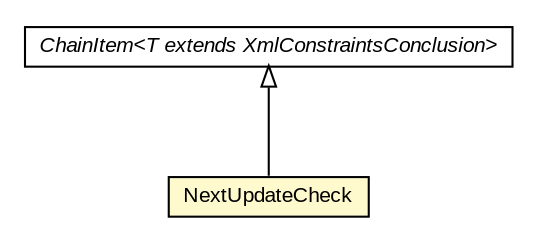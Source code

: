 #!/usr/local/bin/dot
#
# Class diagram 
# Generated by UMLGraph version R5_6-24-gf6e263 (http://www.umlgraph.org/)
#

digraph G {
	edge [fontname="arial",fontsize=10,labelfontname="arial",labelfontsize=10];
	node [fontname="arial",fontsize=10,shape=plaintext];
	nodesep=0.25;
	ranksep=0.5;
	// eu.europa.esig.dss.validation.process.ChainItem<T extends eu.europa.esig.dss.jaxb.detailedreport.XmlConstraintsConclusion>
	c439756 [label=<<table title="eu.europa.esig.dss.validation.process.ChainItem" border="0" cellborder="1" cellspacing="0" cellpadding="2" port="p" href="../../../../ChainItem.html">
		<tr><td><table border="0" cellspacing="0" cellpadding="1">
<tr><td align="center" balign="center"><font face="arial italic"> ChainItem&lt;T extends XmlConstraintsConclusion&gt; </font></td></tr>
		</table></td></tr>
		</table>>, URL="../../../../ChainItem.html", fontname="arial", fontcolor="black", fontsize=10.0];
	// eu.europa.esig.dss.validation.process.bbb.xcv.rfc.checks.NextUpdateCheck
	c439810 [label=<<table title="eu.europa.esig.dss.validation.process.bbb.xcv.rfc.checks.NextUpdateCheck" border="0" cellborder="1" cellspacing="0" cellpadding="2" port="p" bgcolor="lemonChiffon" href="./NextUpdateCheck.html">
		<tr><td><table border="0" cellspacing="0" cellpadding="1">
<tr><td align="center" balign="center"> NextUpdateCheck </td></tr>
		</table></td></tr>
		</table>>, URL="./NextUpdateCheck.html", fontname="arial", fontcolor="black", fontsize=10.0];
	//eu.europa.esig.dss.validation.process.bbb.xcv.rfc.checks.NextUpdateCheck extends eu.europa.esig.dss.validation.process.ChainItem<eu.europa.esig.dss.jaxb.detailedreport.XmlRFC>
	c439756:p -> c439810:p [dir=back,arrowtail=empty];
}

